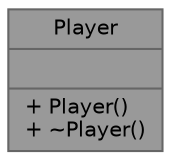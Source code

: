 digraph "Player"
{
 // LATEX_PDF_SIZE
  bgcolor="transparent";
  edge [fontname=Helvetica,fontsize=10,labelfontname=Helvetica,labelfontsize=10];
  node [fontname=Helvetica,fontsize=10,shape=box,height=0.2,width=0.4];
  Node1 [shape=record,label="{Player\n||+ Player()\l+ ~Player()\l}",height=0.2,width=0.4,color="gray40", fillcolor="grey60", style="filled", fontcolor="black",tooltip="This class is the base class for all the player."];
}
